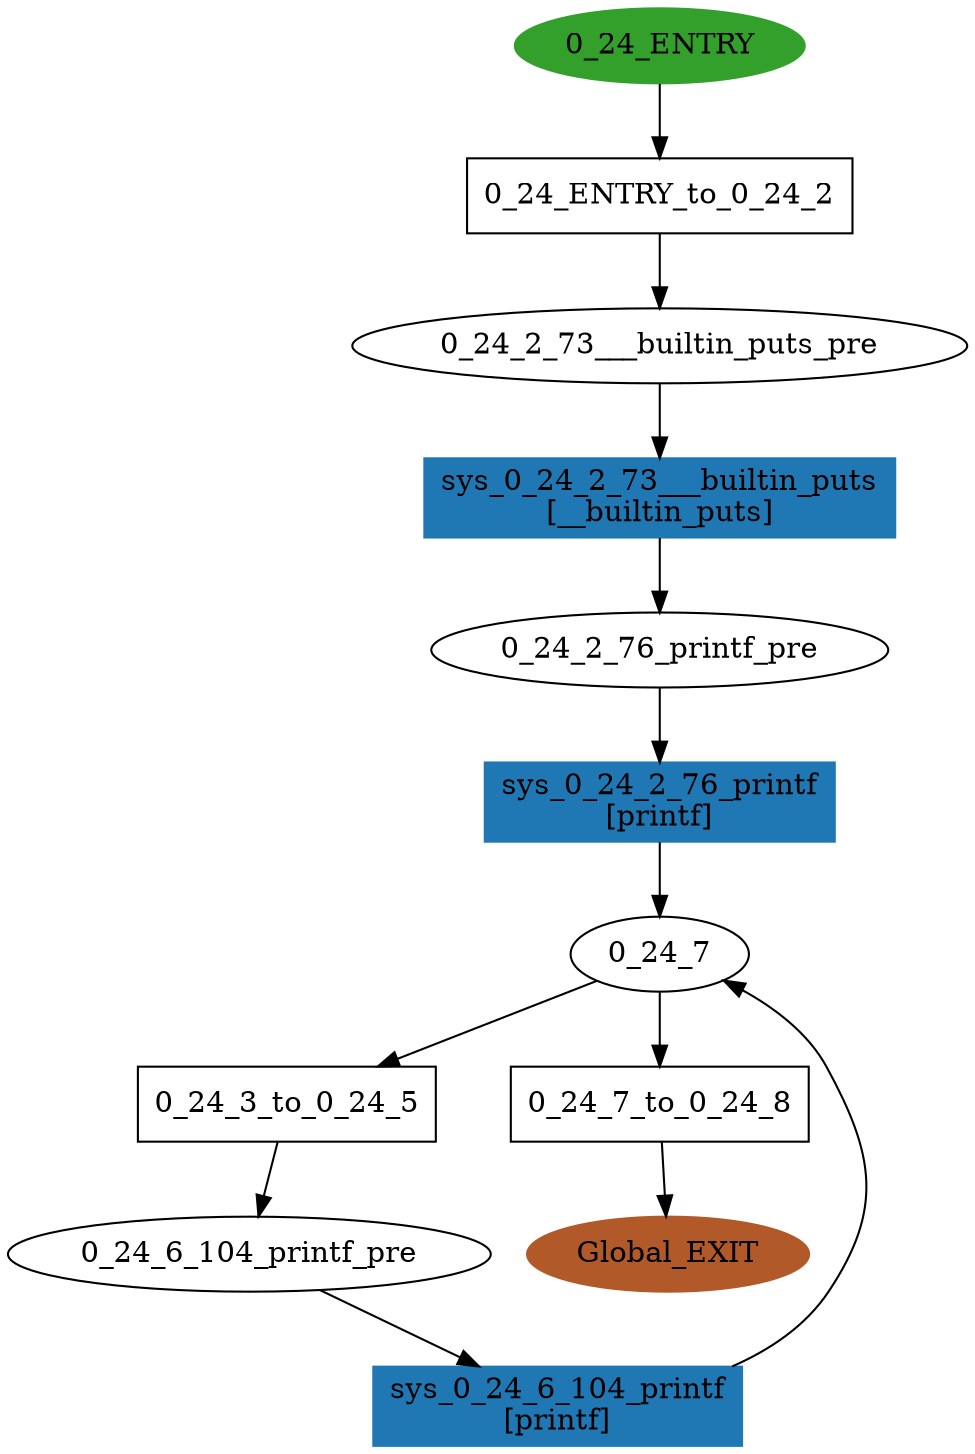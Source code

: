 digraph model { 
compound=true; 
node  [style="filled", colorscheme="paired12"];  "0_24_2_73___builtin_puts_pre" [shape=ellipse, style=""];
  "0_24_2_76_printf_pre" [shape=ellipse, style=""];
  "0_24_6_104_printf_pre" [shape=ellipse, style=""];
  "0_24_7" [shape=ellipse, style=""];
  "0_24_ENTRY" [shape=ellipse, color=4, style=filled];
  "Global_EXIT" [shape=ellipse, color=12, style=filled];
  "sys_0_24_2_76_printf" [shape=box, style=""];
  "sys_0_24_2_76_printf" [color=2, style=filled];
  "sys_0_24_2_76_printf" [label="sys_0_24_2_76_printf\n[printf]"];
  "sys_0_24_6_104_printf" [shape=box, style=""];
  "sys_0_24_6_104_printf" [color=2, style=filled];
  "sys_0_24_6_104_printf" [label="sys_0_24_6_104_printf\n[printf]"];
  "0_24_ENTRY_to_0_24_2" [shape=box, style=""];
  "0_24_ENTRY_to_0_24_2" [label="0_24_ENTRY_to_0_24_2\n"];
  "0_24_3_to_0_24_5" [shape=box, style=""];
  "0_24_3_to_0_24_5" [label="0_24_3_to_0_24_5\n"];
  "sys_0_24_2_73___builtin_puts" [shape=box, style=""];
  "sys_0_24_2_73___builtin_puts" [color=2, style=filled];
  "sys_0_24_2_73___builtin_puts" [label="sys_0_24_2_73___builtin_puts\n[__builtin_puts]"];
  "0_24_7_to_0_24_8" [shape=box, style=""];
  "0_24_7_to_0_24_8" [label="0_24_7_to_0_24_8\n"];
  "sys_0_24_2_73___builtin_puts" -> "0_24_2_76_printf_pre" [label="", arrowhead="normal"];
  "0_24_7" -> "0_24_3_to_0_24_5" [label="", arrowhead="normal"];
  "0_24_7" -> "0_24_7_to_0_24_8" [label="", arrowhead="normal"];
  "sys_0_24_6_104_printf" -> "0_24_7" [label="", arrowhead="normal"];
  "sys_0_24_2_76_printf" -> "0_24_7" [label="", arrowhead="normal"];
  "0_24_6_104_printf_pre" -> "sys_0_24_6_104_printf" [label="", arrowhead="normal"];
  "0_24_2_76_printf_pre" -> "sys_0_24_2_76_printf" [label="", arrowhead="normal"];
  "0_24_7_to_0_24_8" -> "Global_EXIT" [label="", arrowhead="normal"];
  "0_24_ENTRY" -> "0_24_ENTRY_to_0_24_2" [label="", arrowhead="normal"];
  "0_24_3_to_0_24_5" -> "0_24_6_104_printf_pre" [label="", arrowhead="normal"];
  "0_24_ENTRY_to_0_24_2" -> "0_24_2_73___builtin_puts_pre" [label="", arrowhead="normal"];
  "0_24_2_73___builtin_puts_pre" -> "sys_0_24_2_73___builtin_puts" [label="", arrowhead="normal"];
}
